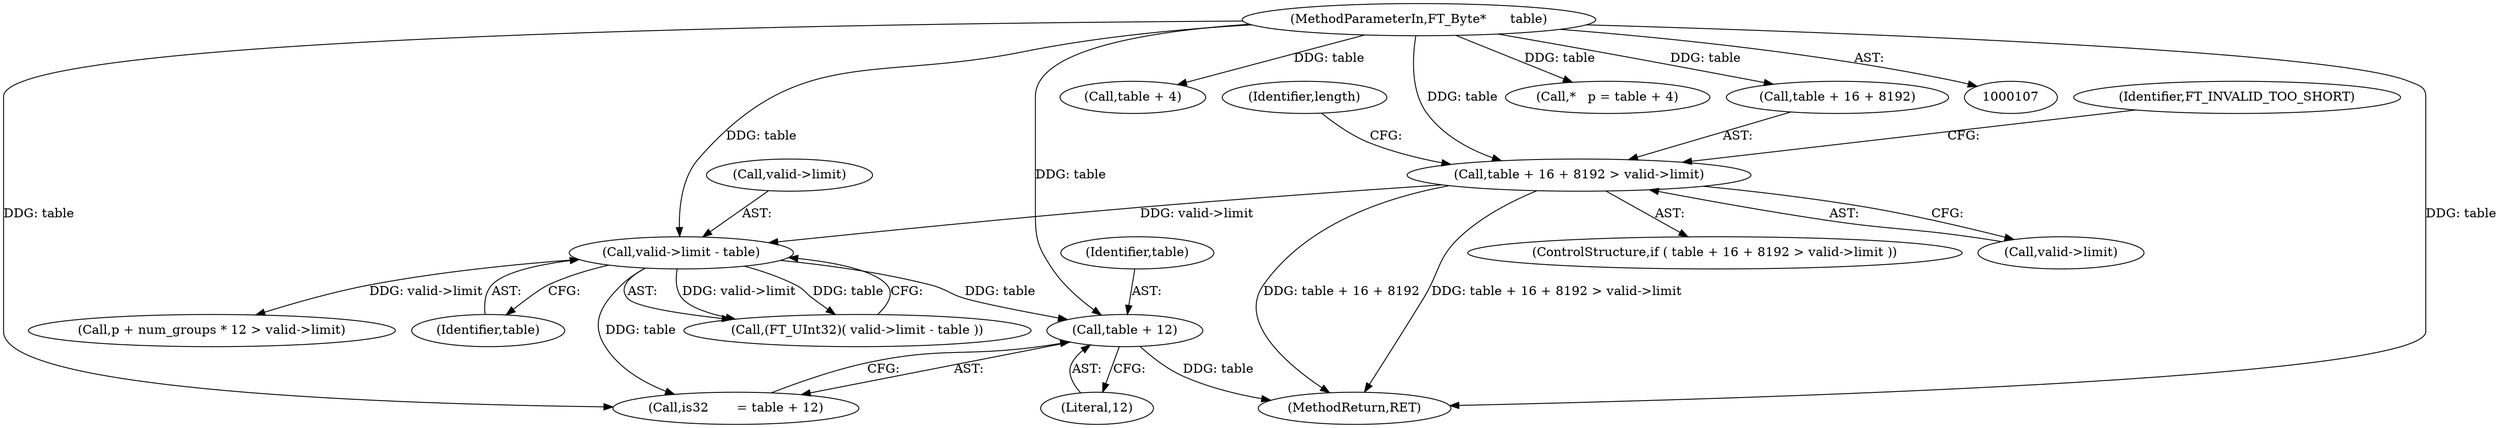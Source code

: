 digraph "0_savannah_a18788b14db60ae3673f932249cd02d33a227c4e_1@pointer" {
"1000154" [label="(Call,table + 12)"];
"1000141" [label="(Call,valid->limit - table)"];
"1000121" [label="(Call,table + 16 + 8192 > valid->limit)"];
"1000108" [label="(MethodParameterIn,FT_Byte*      table)"];
"1000120" [label="(ControlStructure,if ( table + 16 + 8192 > valid->limit ))"];
"1000167" [label="(Call,p + num_groups * 12 > valid->limit)"];
"1000114" [label="(Call,table + 4)"];
"1000354" [label="(MethodReturn,RET)"];
"1000152" [label="(Call,is32       = table + 12)"];
"1000156" [label="(Literal,12)"];
"1000154" [label="(Call,table + 12)"];
"1000145" [label="(Identifier,table)"];
"1000112" [label="(Call,*   p = table + 4)"];
"1000130" [label="(Identifier,FT_INVALID_TOO_SHORT)"];
"1000142" [label="(Call,valid->limit)"];
"1000108" [label="(MethodParameterIn,FT_Byte*      table)"];
"1000122" [label="(Call,table + 16 + 8192)"];
"1000121" [label="(Call,table + 16 + 8192 > valid->limit)"];
"1000132" [label="(Identifier,length)"];
"1000139" [label="(Call,(FT_UInt32)( valid->limit - table ))"];
"1000141" [label="(Call,valid->limit - table)"];
"1000127" [label="(Call,valid->limit)"];
"1000155" [label="(Identifier,table)"];
"1000154" -> "1000152"  [label="AST: "];
"1000154" -> "1000156"  [label="CFG: "];
"1000155" -> "1000154"  [label="AST: "];
"1000156" -> "1000154"  [label="AST: "];
"1000152" -> "1000154"  [label="CFG: "];
"1000154" -> "1000354"  [label="DDG: table"];
"1000141" -> "1000154"  [label="DDG: table"];
"1000108" -> "1000154"  [label="DDG: table"];
"1000141" -> "1000139"  [label="AST: "];
"1000141" -> "1000145"  [label="CFG: "];
"1000142" -> "1000141"  [label="AST: "];
"1000145" -> "1000141"  [label="AST: "];
"1000139" -> "1000141"  [label="CFG: "];
"1000141" -> "1000139"  [label="DDG: valid->limit"];
"1000141" -> "1000139"  [label="DDG: table"];
"1000121" -> "1000141"  [label="DDG: valid->limit"];
"1000108" -> "1000141"  [label="DDG: table"];
"1000141" -> "1000152"  [label="DDG: table"];
"1000141" -> "1000167"  [label="DDG: valid->limit"];
"1000121" -> "1000120"  [label="AST: "];
"1000121" -> "1000127"  [label="CFG: "];
"1000122" -> "1000121"  [label="AST: "];
"1000127" -> "1000121"  [label="AST: "];
"1000130" -> "1000121"  [label="CFG: "];
"1000132" -> "1000121"  [label="CFG: "];
"1000121" -> "1000354"  [label="DDG: table + 16 + 8192 > valid->limit"];
"1000121" -> "1000354"  [label="DDG: table + 16 + 8192"];
"1000108" -> "1000121"  [label="DDG: table"];
"1000108" -> "1000107"  [label="AST: "];
"1000108" -> "1000354"  [label="DDG: table"];
"1000108" -> "1000112"  [label="DDG: table"];
"1000108" -> "1000114"  [label="DDG: table"];
"1000108" -> "1000122"  [label="DDG: table"];
"1000108" -> "1000152"  [label="DDG: table"];
}
